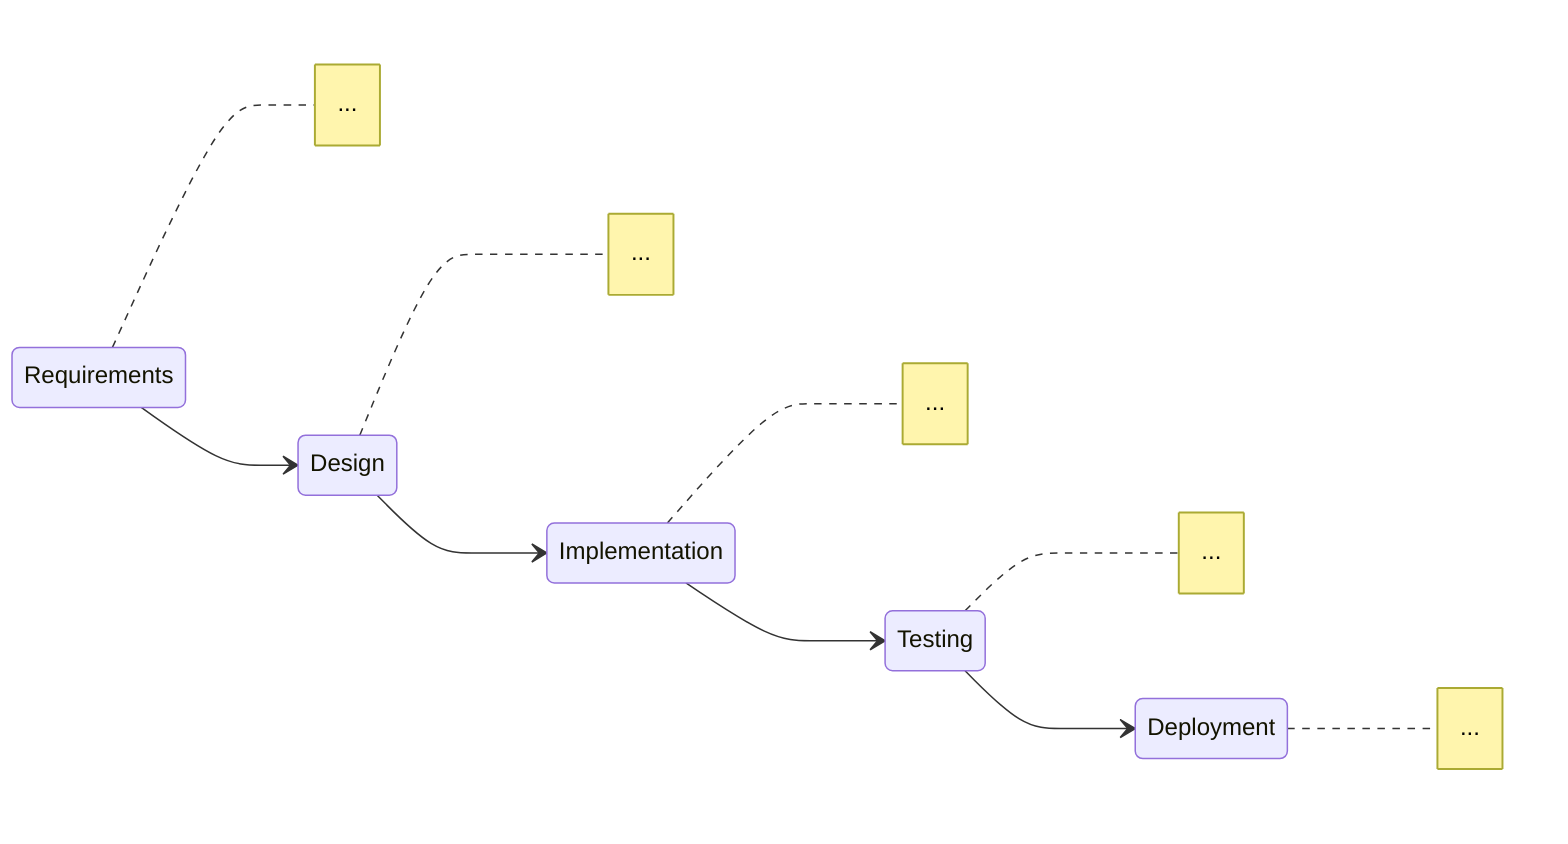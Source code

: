 stateDiagram-v2
    direction LR
    Requirements --> Design
    note right of Requirements: ...
    Design --> Implementation
    note right of Design: ...
    Implementation --> Testing
    note right of Implementation: ...
    Testing --> Deployment
    note right of Testing: ...
    note right of Deployment: ...